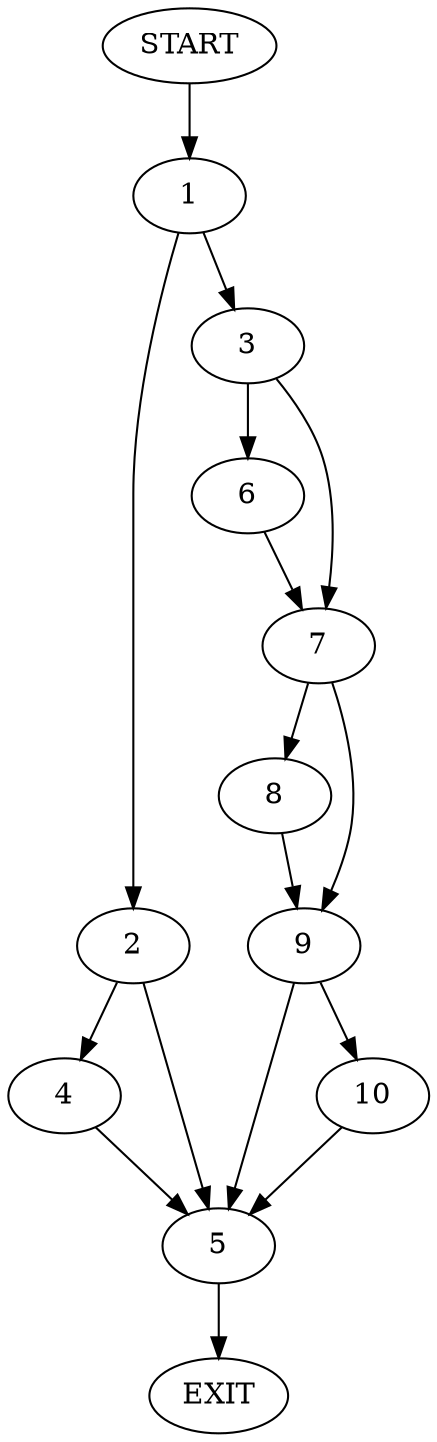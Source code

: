 digraph {
0 [label="START"];
1;
2;
3;
4;
5;
6;
7;
8;
9;
10;
11 [label="EXIT"];
0 -> 1;
1 -> 2;
1 -> 3;
2 -> 4;
2 -> 5;
3 -> 6;
3 -> 7;
5 -> 11;
4 -> 5;
6 -> 7;
7 -> 8;
7 -> 9;
8 -> 9;
9 -> 10;
9 -> 5;
10 -> 5;
}